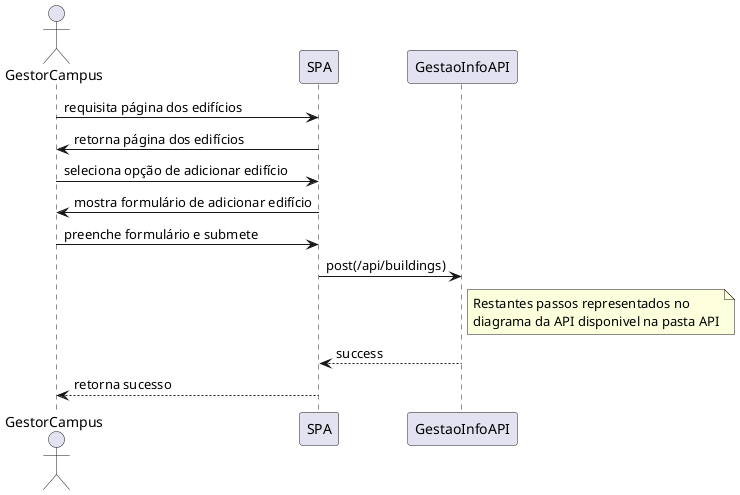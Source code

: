 @startuml

actor GestorCampus as User

participant SPA
participant "GestaoInfoAPI" as API

User -> SPA: requisita página dos edifícios
SPA -> User: retorna página dos edifícios

User -> SPA: seleciona opção de adicionar edifício
SPA -> User: mostra formulário de adicionar edifício

User -> SPA: preenche formulário e submete

SPA -> API: post(/api/buildings)

note right of API 
    Restantes passos representados no 
    diagrama da API disponivel na pasta API
end note

API --> SPA: success
SPA --> User: retorna sucesso

@enduml